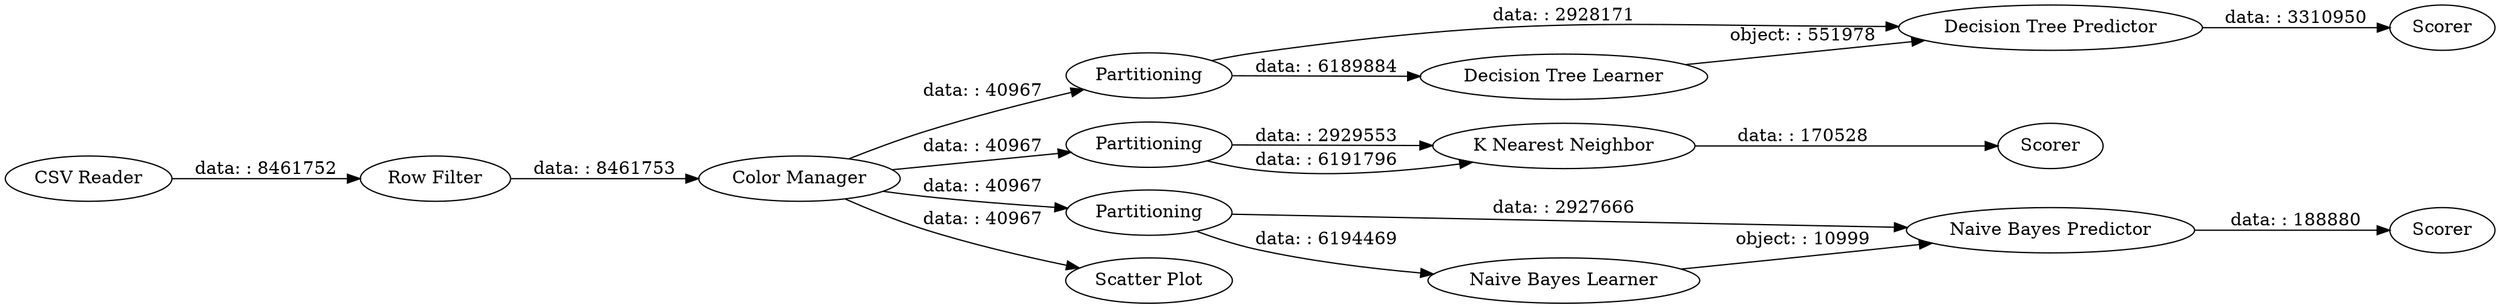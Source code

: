 digraph {
	"4019845683604892311_5" [label=Partitioning]
	"4019845683604892311_2" [label="Row Filter"]
	"4019845683604892311_3" [label="Color Manager"]
	"4019845683604892311_9" [label=Partitioning]
	"4019845683604892311_8" [label=Scorer]
	"4019845683604892311_10" [label="K Nearest Neighbor"]
	"4019845683604892311_14" [label="Naive Bayes Predictor"]
	"4019845683604892311_15" [label=Scorer]
	"4019845683604892311_7" [label="Decision Tree Predictor"]
	"4019845683604892311_12" [label=Partitioning]
	"4019845683604892311_6" [label="Decision Tree Learner"]
	"4019845683604892311_13" [label="Naive Bayes Learner"]
	"4019845683604892311_4" [label="Scatter Plot"]
	"4019845683604892311_11" [label=Scorer]
	"4019845683604892311_1" [label="CSV Reader"]
	"4019845683604892311_13" -> "4019845683604892311_14" [label="object: : 10999"]
	"4019845683604892311_10" -> "4019845683604892311_11" [label="data: : 170528"]
	"4019845683604892311_9" -> "4019845683604892311_10" [label="data: : 2929553"]
	"4019845683604892311_12" -> "4019845683604892311_13" [label="data: : 6194469"]
	"4019845683604892311_1" -> "4019845683604892311_2" [label="data: : 8461752"]
	"4019845683604892311_5" -> "4019845683604892311_7" [label="data: : 2928171"]
	"4019845683604892311_2" -> "4019845683604892311_3" [label="data: : 8461753"]
	"4019845683604892311_9" -> "4019845683604892311_10" [label="data: : 6191796"]
	"4019845683604892311_3" -> "4019845683604892311_5" [label="data: : 40967"]
	"4019845683604892311_3" -> "4019845683604892311_4" [label="data: : 40967"]
	"4019845683604892311_3" -> "4019845683604892311_12" [label="data: : 40967"]
	"4019845683604892311_12" -> "4019845683604892311_14" [label="data: : 2927666"]
	"4019845683604892311_5" -> "4019845683604892311_6" [label="data: : 6189884"]
	"4019845683604892311_6" -> "4019845683604892311_7" [label="object: : 551978"]
	"4019845683604892311_14" -> "4019845683604892311_15" [label="data: : 188880"]
	"4019845683604892311_3" -> "4019845683604892311_9" [label="data: : 40967"]
	"4019845683604892311_7" -> "4019845683604892311_8" [label="data: : 3310950"]
	rankdir=LR
}
